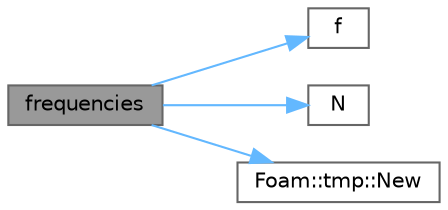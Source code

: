digraph "frequencies"
{
 // LATEX_PDF_SIZE
  bgcolor="transparent";
  edge [fontname=Helvetica,fontsize=10,labelfontname=Helvetica,labelfontsize=10];
  node [fontname=Helvetica,fontsize=10,shape=box,height=0.2,width=0.4];
  rankdir="LR";
  Node1 [id="Node000001",label="frequencies",height=0.2,width=0.4,color="gray40", fillcolor="grey60", style="filled", fontcolor="black",tooltip=" "];
  Node1 -> Node2 [id="edge1_Node000001_Node000002",color="steelblue1",style="solid",tooltip=" "];
  Node2 [id="Node000002",label="f",height=0.2,width=0.4,color="grey40", fillcolor="white", style="filled",URL="$readKivaGrid_8H.html#a888be93833ac7a23170555c69c690288",tooltip=" "];
  Node1 -> Node3 [id="edge2_Node000001_Node000003",color="steelblue1",style="solid",tooltip=" "];
  Node3 [id="Node000003",label="N",height=0.2,width=0.4,color="grey40", fillcolor="white", style="filled",URL="$utilities_2preProcessing_2createBoxTurb_2createFields_8H.html#a804189e2ca4d341299f36dc67a16dce4",tooltip=" "];
  Node1 -> Node4 [id="edge3_Node000001_Node000004",color="steelblue1",style="solid",tooltip=" "];
  Node4 [id="Node000004",label="Foam::tmp::New",height=0.2,width=0.4,color="grey40", fillcolor="white", style="filled",URL="$classFoam_1_1tmp.html#acd59a224b5ba7ef3d83ed9a496fcdd61",tooltip=" "];
}
